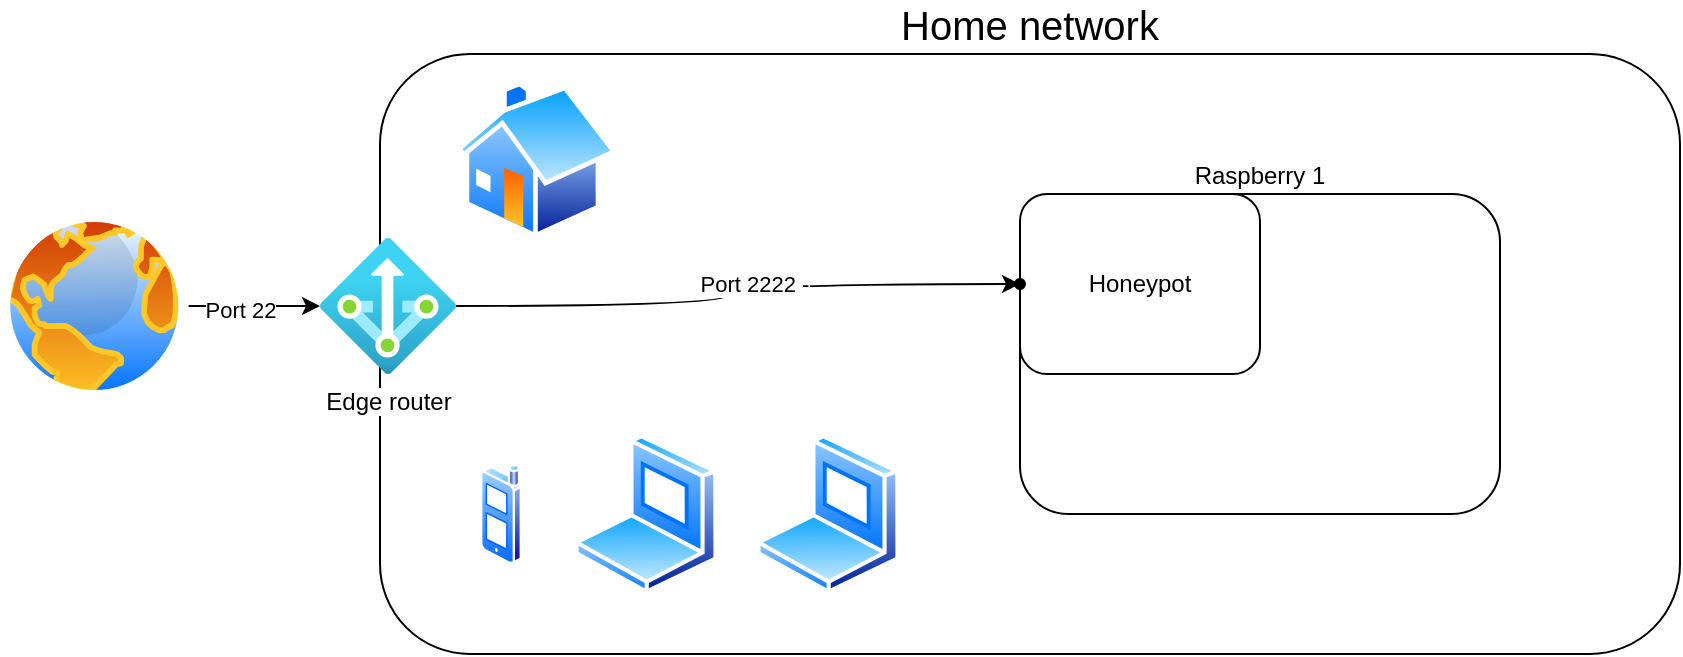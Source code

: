<mxfile version="22.1.21" type="device">
  <diagram name="Page-1" id="Xo_3tr6gcs6qy7t2CSbi">
    <mxGraphModel dx="1013" dy="592" grid="1" gridSize="10" guides="1" tooltips="1" connect="1" arrows="1" fold="1" page="1" pageScale="1" pageWidth="850" pageHeight="1100" math="0" shadow="0">
      <root>
        <mxCell id="0" />
        <mxCell id="1" parent="0" />
        <mxCell id="tybRZtptG0WyRt-e2Su_-18" value="&lt;font style=&quot;font-size: 20px;&quot;&gt;Home network&lt;/font&gt;" style="rounded=1;whiteSpace=wrap;html=1;labelPosition=center;verticalLabelPosition=top;align=center;verticalAlign=bottom;labelBackgroundColor=none;" vertex="1" parent="1">
          <mxGeometry x="190" y="70" width="650" height="300" as="geometry" />
        </mxCell>
        <mxCell id="tybRZtptG0WyRt-e2Su_-12" value="Raspberry 1" style="rounded=1;whiteSpace=wrap;html=1;labelPosition=center;verticalLabelPosition=top;align=center;verticalAlign=bottom;" vertex="1" parent="1">
          <mxGeometry x="510" y="140" width="240" height="160" as="geometry" />
        </mxCell>
        <mxCell id="tybRZtptG0WyRt-e2Su_-20" value="" style="edgeStyle=orthogonalEdgeStyle;rounded=0;orthogonalLoop=1;jettySize=auto;html=1;" edge="1" parent="1" source="tybRZtptG0WyRt-e2Su_-3" target="tybRZtptG0WyRt-e2Su_-9">
          <mxGeometry relative="1" as="geometry" />
        </mxCell>
        <mxCell id="tybRZtptG0WyRt-e2Su_-27" value="Port 22" style="edgeLabel;html=1;align=center;verticalAlign=middle;resizable=0;points=[];" vertex="1" connectable="0" parent="tybRZtptG0WyRt-e2Su_-20">
          <mxGeometry x="-0.205" y="-2" relative="1" as="geometry">
            <mxPoint as="offset" />
          </mxGeometry>
        </mxCell>
        <mxCell id="tybRZtptG0WyRt-e2Su_-3" value="" style="image;aspect=fixed;perimeter=ellipsePerimeter;html=1;align=center;shadow=0;dashed=0;spacingTop=3;image=img/lib/active_directory/internet_globe.svg;" vertex="1" parent="1">
          <mxGeometry y="148.87" width="94.25" height="94.25" as="geometry" />
        </mxCell>
        <mxCell id="tybRZtptG0WyRt-e2Su_-4" value="" style="image;aspect=fixed;perimeter=ellipsePerimeter;html=1;align=center;shadow=0;dashed=0;spacingTop=3;image=img/lib/active_directory/home.svg;" vertex="1" parent="1">
          <mxGeometry x="228" y="83.5" width="80.93" height="78.5" as="geometry" />
        </mxCell>
        <mxCell id="tybRZtptG0WyRt-e2Su_-6" value="" style="image;aspect=fixed;perimeter=ellipsePerimeter;html=1;align=center;shadow=0;dashed=0;spacingTop=3;image=img/lib/active_directory/laptop_client.svg;" vertex="1" parent="1">
          <mxGeometry x="287" y="260" width="72" height="80" as="geometry" />
        </mxCell>
        <mxCell id="tybRZtptG0WyRt-e2Su_-17" value="Honeypot" style="rounded=1;whiteSpace=wrap;html=1;" vertex="1" parent="1">
          <mxGeometry x="510" y="140" width="120" height="90" as="geometry" />
        </mxCell>
        <mxCell id="tybRZtptG0WyRt-e2Su_-7" value="" style="image;aspect=fixed;perimeter=ellipsePerimeter;html=1;align=center;shadow=0;dashed=0;spacingTop=3;image=img/lib/active_directory/cell_phone.svg;" vertex="1" parent="1">
          <mxGeometry x="240" y="275" width="21" height="50" as="geometry" />
        </mxCell>
        <mxCell id="tybRZtptG0WyRt-e2Su_-24" value="" style="edgeStyle=orthogonalEdgeStyle;rounded=0;orthogonalLoop=1;jettySize=auto;html=1;curved=1;" edge="1" parent="1" source="tybRZtptG0WyRt-e2Su_-9" target="tybRZtptG0WyRt-e2Su_-23">
          <mxGeometry relative="1" as="geometry" />
        </mxCell>
        <mxCell id="tybRZtptG0WyRt-e2Su_-25" value="Port 2222 -" style="edgeLabel;html=1;align=center;verticalAlign=middle;resizable=0;points=[];" vertex="1" connectable="0" parent="tybRZtptG0WyRt-e2Su_-24">
          <mxGeometry x="0.088" relative="1" as="geometry">
            <mxPoint as="offset" />
          </mxGeometry>
        </mxCell>
        <mxCell id="tybRZtptG0WyRt-e2Su_-9" value="Edge router" style="image;aspect=fixed;html=1;points=[];align=center;fontSize=12;image=img/lib/azure2/networking/NAT.svg;" vertex="1" parent="1">
          <mxGeometry x="160" y="162" width="68" height="68" as="geometry" />
        </mxCell>
        <mxCell id="tybRZtptG0WyRt-e2Su_-1" value="" style="shape=image;html=1;verticalAlign=top;verticalLabelPosition=bottom;labelBackgroundColor=#ffffff;imageAspect=0;aspect=fixed;image=https://cdn1.iconfinder.com/data/icons/fruit-136/64/Fruit_iconfree_Filled_Outline_raspberry-healthy-organic-food-fruit_icon-128.png" vertex="1" parent="1">
          <mxGeometry x="650" y="146" width="78" height="78" as="geometry" />
        </mxCell>
        <mxCell id="tybRZtptG0WyRt-e2Su_-23" value="" style="shape=waypoint;sketch=0;size=6;pointerEvents=1;points=[];fillColor=default;resizable=0;rotatable=0;perimeter=centerPerimeter;snapToPoint=1;verticalAlign=top;labelBackgroundColor=default;" vertex="1" parent="1">
          <mxGeometry x="500" y="175" width="20" height="20" as="geometry" />
        </mxCell>
        <mxCell id="tybRZtptG0WyRt-e2Su_-28" value="" style="image;aspect=fixed;perimeter=ellipsePerimeter;html=1;align=center;shadow=0;dashed=0;spacingTop=3;image=img/lib/active_directory/laptop_client.svg;" vertex="1" parent="1">
          <mxGeometry x="378" y="260" width="72" height="80" as="geometry" />
        </mxCell>
      </root>
    </mxGraphModel>
  </diagram>
</mxfile>
